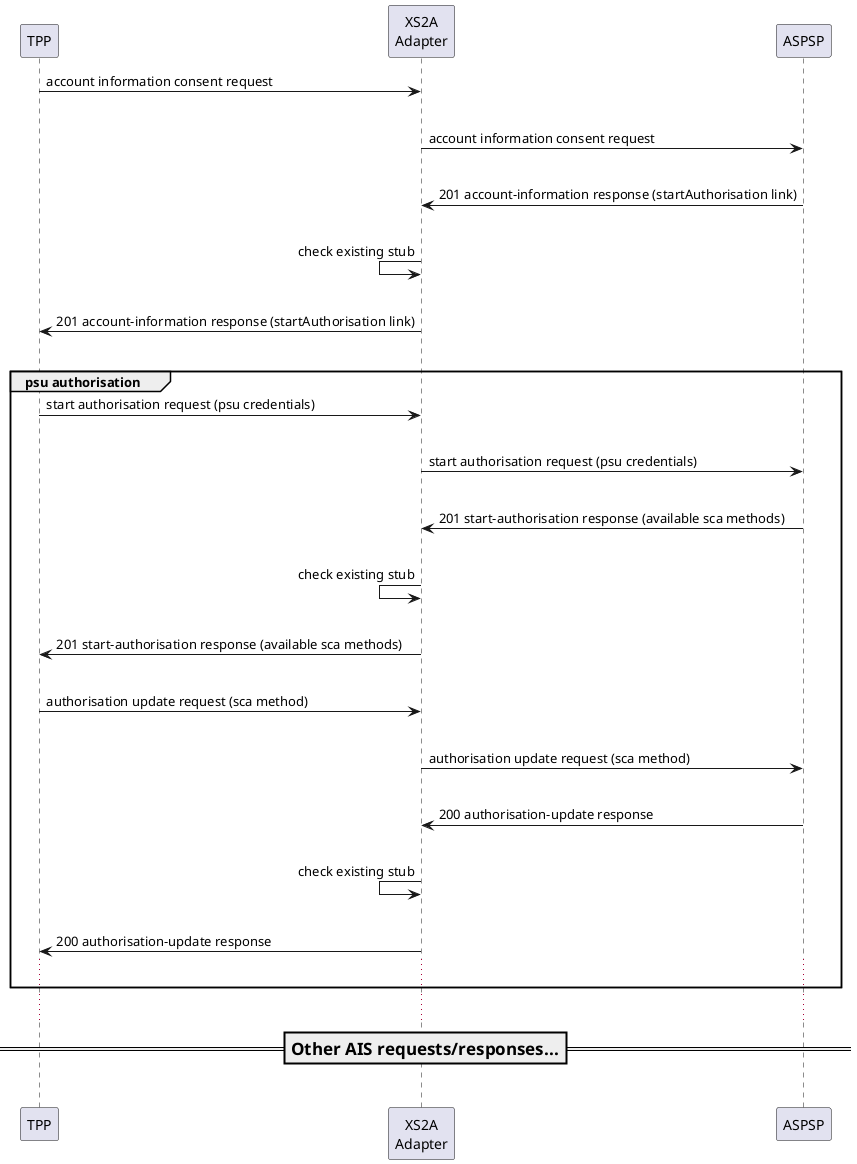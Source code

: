 @startuml
participant tpp as "TPP"
participant adapter as "XS2A\nAdapter"
participant bank as "ASPSP"

tpp->adapter: account information consent request
|||
adapter->bank: account information consent request
|||
adapter<-bank: 201 account-information response (startAuthorisation link)
|||
adapter<-adapter: check existing stub
|||
tpp<-adapter: 201 account-information response (startAuthorisation link)
|||
group psu authorisation
tpp->adapter: start authorisation request (psu credentials)
|||
adapter->bank: start authorisation request (psu credentials)
|||
adapter<-bank: 201 start-authorisation response (available sca methods)
|||
adapter<-adapter: check existing stub
|||
tpp<-adapter: 201 start-authorisation response (available sca methods)
|||
tpp->adapter: authorisation update request (sca method)
|||
adapter->bank: authorisation update request (sca method)
|||
adapter<-bank: 200 authorisation-update response
|||
adapter<-adapter: check existing stub
|||
tpp<-adapter: 200 authorisation-update response
...
end
...
=== Other AIS requests/responses... ==
|||
@enduml